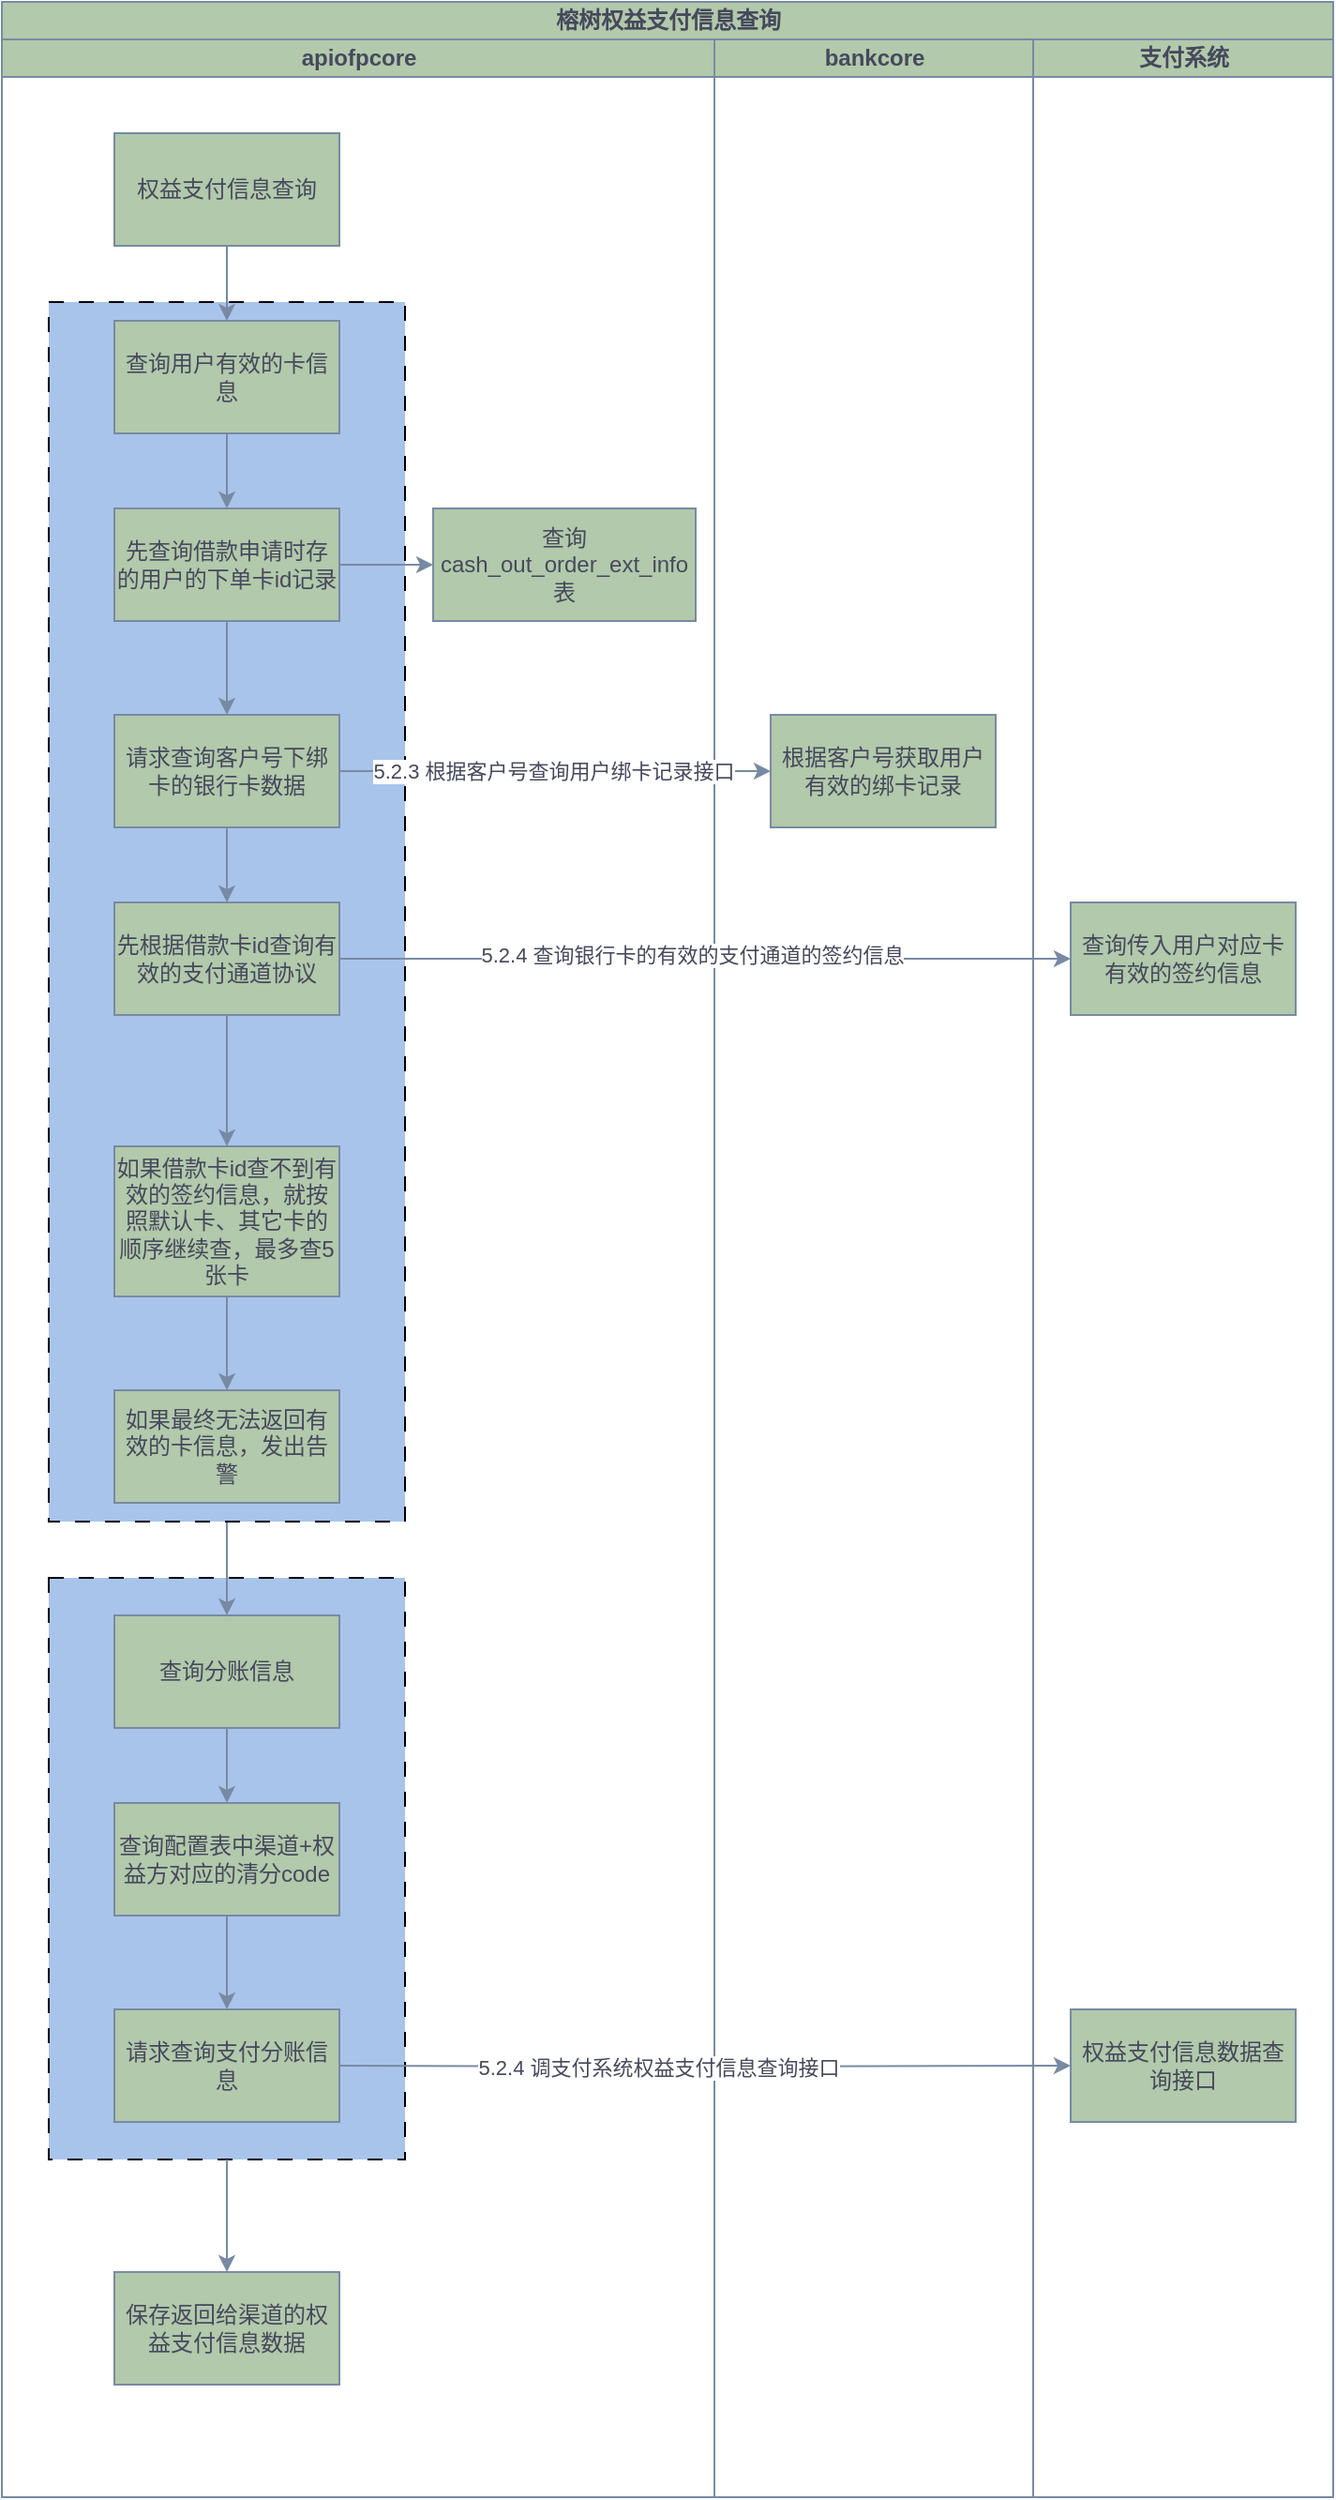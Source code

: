 <mxfile version="28.0.6">
  <diagram id="prtHgNgQTEPvFCAcTncT" name="Page-1">
    <mxGraphModel dx="996" dy="609" grid="1" gridSize="10" guides="1" tooltips="1" connect="1" arrows="1" fold="1" page="1" pageScale="1" pageWidth="827" pageHeight="1169" math="0" shadow="0">
      <root>
        <mxCell id="0" />
        <mxCell id="1" parent="0" />
        <mxCell id="9-3sKWMB5hhrohvcfJ4t-1" value="榕树权益支付信息查询" style="swimlane;childLayout=stackLayout;resizeParent=1;resizeParentMax=0;startSize=20;html=1;strokeColor=#788AA3;fontColor=#46495D;fillColor=#B2C9AB;" vertex="1" parent="1">
          <mxGeometry x="120" y="140" width="710.0" height="1330" as="geometry" />
        </mxCell>
        <mxCell id="9-3sKWMB5hhrohvcfJ4t-2" value="apiofpcore" style="swimlane;startSize=20;html=1;strokeColor=#788AA3;fontColor=#46495D;fillColor=#B2C9AB;" vertex="1" parent="9-3sKWMB5hhrohvcfJ4t-1">
          <mxGeometry y="20" width="380.0" height="1310" as="geometry" />
        </mxCell>
        <mxCell id="9-3sKWMB5hhrohvcfJ4t-40" value="" style="rounded=0;whiteSpace=wrap;html=1;gradientColor=none;dashed=1;dashPattern=8 8;fillStyle=auto;fillColor=#A9C4EB;" vertex="1" parent="9-3sKWMB5hhrohvcfJ4t-2">
          <mxGeometry x="25" y="820" width="190" height="310" as="geometry" />
        </mxCell>
        <mxCell id="9-3sKWMB5hhrohvcfJ4t-30" style="edgeStyle=orthogonalEdgeStyle;rounded=0;orthogonalLoop=1;jettySize=auto;html=1;entryX=0.5;entryY=0;entryDx=0;entryDy=0;strokeColor=#788AA3;fontColor=#46495D;fillColor=#B2C9AB;" edge="1" parent="9-3sKWMB5hhrohvcfJ4t-2" source="9-3sKWMB5hhrohvcfJ4t-29" target="9-3sKWMB5hhrohvcfJ4t-8">
          <mxGeometry relative="1" as="geometry" />
        </mxCell>
        <mxCell id="9-3sKWMB5hhrohvcfJ4t-29" value="" style="rounded=0;whiteSpace=wrap;html=1;gradientColor=none;dashed=1;dashPattern=8 8;fillStyle=auto;fillColor=#A9C4EB;" vertex="1" parent="9-3sKWMB5hhrohvcfJ4t-2">
          <mxGeometry x="25" y="140" width="190" height="650" as="geometry" />
        </mxCell>
        <mxCell id="9-3sKWMB5hhrohvcfJ4t-7" value="" style="edgeStyle=orthogonalEdgeStyle;rounded=0;orthogonalLoop=1;jettySize=auto;html=1;strokeColor=#788AA3;fontColor=#46495D;fillColor=#B2C9AB;" edge="1" parent="9-3sKWMB5hhrohvcfJ4t-2" source="9-3sKWMB5hhrohvcfJ4t-5" target="9-3sKWMB5hhrohvcfJ4t-6">
          <mxGeometry relative="1" as="geometry" />
        </mxCell>
        <mxCell id="9-3sKWMB5hhrohvcfJ4t-5" value="权益支付信息查询" style="rounded=0;whiteSpace=wrap;html=1;strokeColor=#788AA3;fontColor=#46495D;fillColor=#B2C9AB;" vertex="1" parent="9-3sKWMB5hhrohvcfJ4t-2">
          <mxGeometry x="60.0" y="50" width="120" height="60" as="geometry" />
        </mxCell>
        <mxCell id="9-3sKWMB5hhrohvcfJ4t-11" value="" style="edgeStyle=orthogonalEdgeStyle;rounded=0;orthogonalLoop=1;jettySize=auto;html=1;strokeColor=#788AA3;fontColor=#46495D;fillColor=#B2C9AB;" edge="1" parent="9-3sKWMB5hhrohvcfJ4t-2" source="9-3sKWMB5hhrohvcfJ4t-6" target="9-3sKWMB5hhrohvcfJ4t-10">
          <mxGeometry relative="1" as="geometry" />
        </mxCell>
        <mxCell id="9-3sKWMB5hhrohvcfJ4t-6" value="查询用户有效的卡信息" style="rounded=0;whiteSpace=wrap;html=1;strokeColor=#788AA3;fontColor=#46495D;fillColor=#B2C9AB;" vertex="1" parent="9-3sKWMB5hhrohvcfJ4t-2">
          <mxGeometry x="60.0" y="150" width="120" height="60" as="geometry" />
        </mxCell>
        <mxCell id="9-3sKWMB5hhrohvcfJ4t-35" value="" style="edgeStyle=orthogonalEdgeStyle;rounded=0;orthogonalLoop=1;jettySize=auto;html=1;strokeColor=#788AA3;fontColor=#46495D;fillColor=#B2C9AB;" edge="1" parent="9-3sKWMB5hhrohvcfJ4t-2" source="9-3sKWMB5hhrohvcfJ4t-8" target="9-3sKWMB5hhrohvcfJ4t-34">
          <mxGeometry relative="1" as="geometry" />
        </mxCell>
        <mxCell id="9-3sKWMB5hhrohvcfJ4t-8" value="查询分账信息" style="rounded=0;whiteSpace=wrap;html=1;strokeColor=#788AA3;fontColor=#46495D;fillColor=#B2C9AB;" vertex="1" parent="9-3sKWMB5hhrohvcfJ4t-2">
          <mxGeometry x="60.0" y="840" width="120" height="60" as="geometry" />
        </mxCell>
        <mxCell id="9-3sKWMB5hhrohvcfJ4t-13" value="" style="edgeStyle=orthogonalEdgeStyle;rounded=0;orthogonalLoop=1;jettySize=auto;html=1;strokeColor=#788AA3;fontColor=#46495D;fillColor=#B2C9AB;" edge="1" parent="9-3sKWMB5hhrohvcfJ4t-2" source="9-3sKWMB5hhrohvcfJ4t-10" target="9-3sKWMB5hhrohvcfJ4t-12">
          <mxGeometry relative="1" as="geometry" />
        </mxCell>
        <mxCell id="9-3sKWMB5hhrohvcfJ4t-15" value="" style="edgeStyle=orthogonalEdgeStyle;rounded=0;orthogonalLoop=1;jettySize=auto;html=1;strokeColor=#788AA3;fontColor=#46495D;fillColor=#B2C9AB;" edge="1" parent="9-3sKWMB5hhrohvcfJ4t-2" source="9-3sKWMB5hhrohvcfJ4t-10" target="9-3sKWMB5hhrohvcfJ4t-14">
          <mxGeometry relative="1" as="geometry" />
        </mxCell>
        <mxCell id="9-3sKWMB5hhrohvcfJ4t-10" value="先查询借款申请时存的用户的下单卡id记录" style="rounded=0;whiteSpace=wrap;html=1;strokeColor=#788AA3;fontColor=#46495D;fillColor=#B2C9AB;" vertex="1" parent="9-3sKWMB5hhrohvcfJ4t-2">
          <mxGeometry x="60.0" y="250" width="120" height="60" as="geometry" />
        </mxCell>
        <mxCell id="9-3sKWMB5hhrohvcfJ4t-12" value="查询&lt;div&gt;cash_out_order_ext_info表&lt;/div&gt;" style="whiteSpace=wrap;html=1;fillColor=#B2C9AB;strokeColor=#788AA3;fontColor=#46495D;rounded=0;" vertex="1" parent="9-3sKWMB5hhrohvcfJ4t-2">
          <mxGeometry x="230" y="250" width="140" height="60" as="geometry" />
        </mxCell>
        <mxCell id="9-3sKWMB5hhrohvcfJ4t-21" value="" style="edgeStyle=orthogonalEdgeStyle;rounded=0;orthogonalLoop=1;jettySize=auto;html=1;strokeColor=#788AA3;fontColor=#46495D;fillColor=#B2C9AB;" edge="1" parent="9-3sKWMB5hhrohvcfJ4t-2" source="9-3sKWMB5hhrohvcfJ4t-14" target="9-3sKWMB5hhrohvcfJ4t-20">
          <mxGeometry relative="1" as="geometry" />
        </mxCell>
        <mxCell id="9-3sKWMB5hhrohvcfJ4t-14" value="请求查询客户号下绑卡的银行卡数据" style="rounded=0;whiteSpace=wrap;html=1;strokeColor=#788AA3;fontColor=#46495D;fillColor=#B2C9AB;" vertex="1" parent="9-3sKWMB5hhrohvcfJ4t-2">
          <mxGeometry x="60.0" y="360" width="120" height="60" as="geometry" />
        </mxCell>
        <mxCell id="9-3sKWMB5hhrohvcfJ4t-26" value="" style="edgeStyle=orthogonalEdgeStyle;rounded=0;orthogonalLoop=1;jettySize=auto;html=1;strokeColor=#788AA3;fontColor=#46495D;fillColor=#B2C9AB;" edge="1" parent="9-3sKWMB5hhrohvcfJ4t-2" source="9-3sKWMB5hhrohvcfJ4t-20" target="9-3sKWMB5hhrohvcfJ4t-25">
          <mxGeometry relative="1" as="geometry" />
        </mxCell>
        <mxCell id="9-3sKWMB5hhrohvcfJ4t-20" value="先根据借款卡id查询有效的支付通道协议" style="rounded=0;whiteSpace=wrap;html=1;strokeColor=#788AA3;fontColor=#46495D;fillColor=#B2C9AB;" vertex="1" parent="9-3sKWMB5hhrohvcfJ4t-2">
          <mxGeometry x="60.0" y="460" width="120" height="60" as="geometry" />
        </mxCell>
        <mxCell id="9-3sKWMB5hhrohvcfJ4t-28" value="" style="edgeStyle=orthogonalEdgeStyle;rounded=0;orthogonalLoop=1;jettySize=auto;html=1;strokeColor=#788AA3;fontColor=#46495D;fillColor=#B2C9AB;" edge="1" parent="9-3sKWMB5hhrohvcfJ4t-2" source="9-3sKWMB5hhrohvcfJ4t-25" target="9-3sKWMB5hhrohvcfJ4t-27">
          <mxGeometry relative="1" as="geometry" />
        </mxCell>
        <mxCell id="9-3sKWMB5hhrohvcfJ4t-25" value="如果借款卡id查不到有效的签约信息，就按照默认卡、其它卡的顺序继续查，最多查5张卡" style="rounded=0;whiteSpace=wrap;html=1;strokeColor=#788AA3;fontColor=#46495D;fillColor=#B2C9AB;" vertex="1" parent="9-3sKWMB5hhrohvcfJ4t-2">
          <mxGeometry x="60" y="590" width="120" height="80" as="geometry" />
        </mxCell>
        <mxCell id="9-3sKWMB5hhrohvcfJ4t-27" value="如果最终无法返回有效的卡信息，发出告警" style="rounded=0;whiteSpace=wrap;html=1;strokeColor=#788AA3;fontColor=#46495D;fillColor=#B2C9AB;" vertex="1" parent="9-3sKWMB5hhrohvcfJ4t-2">
          <mxGeometry x="60" y="720" width="120" height="60" as="geometry" />
        </mxCell>
        <mxCell id="9-3sKWMB5hhrohvcfJ4t-37" value="" style="edgeStyle=orthogonalEdgeStyle;rounded=0;orthogonalLoop=1;jettySize=auto;html=1;strokeColor=#788AA3;fontColor=#46495D;fillColor=#B2C9AB;" edge="1" parent="9-3sKWMB5hhrohvcfJ4t-2" source="9-3sKWMB5hhrohvcfJ4t-34" target="9-3sKWMB5hhrohvcfJ4t-36">
          <mxGeometry relative="1" as="geometry" />
        </mxCell>
        <mxCell id="9-3sKWMB5hhrohvcfJ4t-34" value="查询配置表中渠道+权益方对应的清分code" style="whiteSpace=wrap;html=1;fillColor=#B2C9AB;strokeColor=#788AA3;fontColor=#46495D;rounded=0;" vertex="1" parent="9-3sKWMB5hhrohvcfJ4t-2">
          <mxGeometry x="60.0" y="940" width="120" height="60" as="geometry" />
        </mxCell>
        <mxCell id="9-3sKWMB5hhrohvcfJ4t-36" value="请求查询支付分账信息" style="whiteSpace=wrap;html=1;fillColor=#B2C9AB;strokeColor=#788AA3;fontColor=#46495D;rounded=0;" vertex="1" parent="9-3sKWMB5hhrohvcfJ4t-2">
          <mxGeometry x="60.0" y="1050" width="120" height="60" as="geometry" />
        </mxCell>
        <mxCell id="9-3sKWMB5hhrohvcfJ4t-3" value="bankcore" style="swimlane;startSize=20;html=1;strokeColor=#788AA3;fontColor=#46495D;fillColor=#B2C9AB;" vertex="1" parent="9-3sKWMB5hhrohvcfJ4t-1">
          <mxGeometry x="380.0" y="20" width="170" height="1310" as="geometry" />
        </mxCell>
        <mxCell id="9-3sKWMB5hhrohvcfJ4t-17" value="根据客户号获取用户有效的绑卡记录" style="rounded=0;whiteSpace=wrap;html=1;strokeColor=#788AA3;fontColor=#46495D;fillColor=#B2C9AB;" vertex="1" parent="9-3sKWMB5hhrohvcfJ4t-3">
          <mxGeometry x="30.0" y="360" width="120" height="60" as="geometry" />
        </mxCell>
        <mxCell id="9-3sKWMB5hhrohvcfJ4t-4" value="支付系统" style="swimlane;startSize=20;html=1;strokeColor=#788AA3;fontColor=#46495D;fillColor=#B2C9AB;" vertex="1" parent="9-3sKWMB5hhrohvcfJ4t-1">
          <mxGeometry x="550.0" y="20" width="160" height="1310" as="geometry" />
        </mxCell>
        <mxCell id="9-3sKWMB5hhrohvcfJ4t-23" value="查询传入用户对应卡有效的签约信息" style="rounded=0;whiteSpace=wrap;html=1;strokeColor=#788AA3;fontColor=#46495D;fillColor=#B2C9AB;" vertex="1" parent="9-3sKWMB5hhrohvcfJ4t-4">
          <mxGeometry x="20.0" y="460" width="120" height="60" as="geometry" />
        </mxCell>
        <mxCell id="9-3sKWMB5hhrohvcfJ4t-31" value="权益支付信息数据查询接口" style="whiteSpace=wrap;html=1;fillColor=#B2C9AB;strokeColor=#788AA3;fontColor=#46495D;rounded=0;" vertex="1" parent="9-3sKWMB5hhrohvcfJ4t-4">
          <mxGeometry x="20.0" y="1050" width="120" height="60" as="geometry" />
        </mxCell>
        <mxCell id="9-3sKWMB5hhrohvcfJ4t-32" value="" style="edgeStyle=orthogonalEdgeStyle;rounded=0;orthogonalLoop=1;jettySize=auto;html=1;strokeColor=#788AA3;fontColor=#46495D;fillColor=#B2C9AB;" edge="1" parent="9-3sKWMB5hhrohvcfJ4t-4" target="9-3sKWMB5hhrohvcfJ4t-31">
          <mxGeometry relative="1" as="geometry">
            <mxPoint x="-370.0" y="1080" as="sourcePoint" />
          </mxGeometry>
        </mxCell>
        <mxCell id="9-3sKWMB5hhrohvcfJ4t-33" value="5.2.4 调支付系统权益支付信息查询接口" style="edgeLabel;html=1;align=center;verticalAlign=middle;resizable=0;points=[];strokeColor=#788AA3;fontColor=#46495D;fillColor=#B2C9AB;" vertex="1" connectable="0" parent="9-3sKWMB5hhrohvcfJ4t-32">
          <mxGeometry x="-0.197" y="2" relative="1" as="geometry">
            <mxPoint x="13" y="2" as="offset" />
          </mxGeometry>
        </mxCell>
        <mxCell id="9-3sKWMB5hhrohvcfJ4t-18" style="edgeStyle=orthogonalEdgeStyle;rounded=0;orthogonalLoop=1;jettySize=auto;html=1;entryX=0;entryY=0.5;entryDx=0;entryDy=0;strokeColor=#788AA3;fontColor=#46495D;fillColor=#B2C9AB;" edge="1" parent="9-3sKWMB5hhrohvcfJ4t-1" source="9-3sKWMB5hhrohvcfJ4t-14" target="9-3sKWMB5hhrohvcfJ4t-17">
          <mxGeometry relative="1" as="geometry" />
        </mxCell>
        <mxCell id="9-3sKWMB5hhrohvcfJ4t-19" value="5.2.3 根据客户号查询用户绑卡记录接口" style="edgeLabel;html=1;align=center;verticalAlign=middle;resizable=0;points=[];strokeColor=#788AA3;fontColor=#46495D;fillColor=#B2C9AB;" vertex="1" connectable="0" parent="9-3sKWMB5hhrohvcfJ4t-18">
          <mxGeometry x="-0.15" y="-2" relative="1" as="geometry">
            <mxPoint x="16" y="-2" as="offset" />
          </mxGeometry>
        </mxCell>
        <mxCell id="9-3sKWMB5hhrohvcfJ4t-22" style="edgeStyle=orthogonalEdgeStyle;rounded=0;orthogonalLoop=1;jettySize=auto;html=1;strokeColor=#788AA3;fontColor=#46495D;fillColor=#B2C9AB;entryX=0;entryY=0.5;entryDx=0;entryDy=0;" edge="1" parent="9-3sKWMB5hhrohvcfJ4t-1" source="9-3sKWMB5hhrohvcfJ4t-20" target="9-3sKWMB5hhrohvcfJ4t-23">
          <mxGeometry relative="1" as="geometry">
            <mxPoint x="400" y="510" as="targetPoint" />
          </mxGeometry>
        </mxCell>
        <mxCell id="9-3sKWMB5hhrohvcfJ4t-24" value="5.2.4 查询银行卡的有效的支付通道的签约信息" style="edgeLabel;html=1;align=center;verticalAlign=middle;resizable=0;points=[];strokeColor=#788AA3;fontColor=#46495D;fillColor=#B2C9AB;" vertex="1" connectable="0" parent="9-3sKWMB5hhrohvcfJ4t-22">
          <mxGeometry x="-0.071" y="-2" relative="1" as="geometry">
            <mxPoint x="7" y="-4" as="offset" />
          </mxGeometry>
        </mxCell>
        <mxCell id="9-3sKWMB5hhrohvcfJ4t-38" value="保存返回给渠道的权益支付信息数据" style="whiteSpace=wrap;html=1;fillColor=#B2C9AB;strokeColor=#788AA3;fontColor=#46495D;rounded=0;" vertex="1" parent="1">
          <mxGeometry x="180.0" y="1350" width="120" height="60" as="geometry" />
        </mxCell>
        <mxCell id="9-3sKWMB5hhrohvcfJ4t-39" value="" style="edgeStyle=orthogonalEdgeStyle;rounded=0;orthogonalLoop=1;jettySize=auto;html=1;strokeColor=#788AA3;fontColor=#46495D;fillColor=#B2C9AB;exitX=0.5;exitY=1;exitDx=0;exitDy=0;" edge="1" parent="1" source="9-3sKWMB5hhrohvcfJ4t-40" target="9-3sKWMB5hhrohvcfJ4t-38">
          <mxGeometry relative="1" as="geometry">
            <mxPoint x="240" y="1300" as="sourcePoint" />
          </mxGeometry>
        </mxCell>
      </root>
    </mxGraphModel>
  </diagram>
</mxfile>
